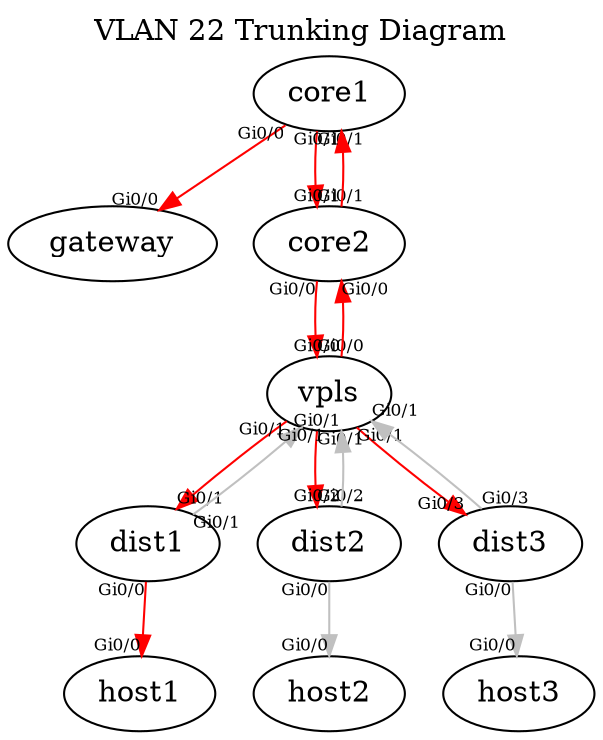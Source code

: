 digraph network {
  labelloc="t";
  label="VLAN 22 Trunking Diagram"
  core1 -> gateway [headlabel="Gi0/0" taillabel="Gi0/0" fontsize=8.0 color=red];
  core1 -> core2 [headlabel="Gi0/1" taillabel="Gi0/1" fontsize=8.0 color=red];
  core2 -> core1 [headlabel="Gi0/1" taillabel="Gi0/1" fontsize=8.0 color=red];
  core2 -> vpls [headlabel="Gi0/0" taillabel="Gi0/0" fontsize=8.0 color=red];
  vpls -> core2 [headlabel="Gi0/0" taillabel="Gi0/0" fontsize=8.0 color=red];
  vpls -> dist1 [headlabel="Gi0/1" taillabel="Gi0/1" fontsize=8.0 color=red];
  dist1 -> vpls [headlabel="Gi0/1" taillabel="Gi0/1" fontsize=8.0 color=gray];
  dist1 -> host1 [headlabel="Gi0/0" taillabel="Gi0/0" fontsize=8.0 color=red];
  vpls -> dist2 [headlabel="Gi0/2" taillabel="Gi0/1" fontsize=8.0 color=red];
  dist2 -> vpls [headlabel="Gi0/1" taillabel="Gi0/2" fontsize=8.0 color=gray];
  dist2 -> host2 [headlabel="Gi0/0" taillabel="Gi0/0" fontsize=8.0 color=gray];
  vpls -> dist3 [headlabel="Gi0/3" taillabel="Gi0/1" fontsize=8.0 color=red];
  dist3 -> vpls [headlabel="Gi0/1" taillabel="Gi0/3" fontsize=8.0 color=gray];
  dist3 -> host3 [headlabel="Gi0/0" taillabel="Gi0/0" fontsize=8.0 color=gray];
}
